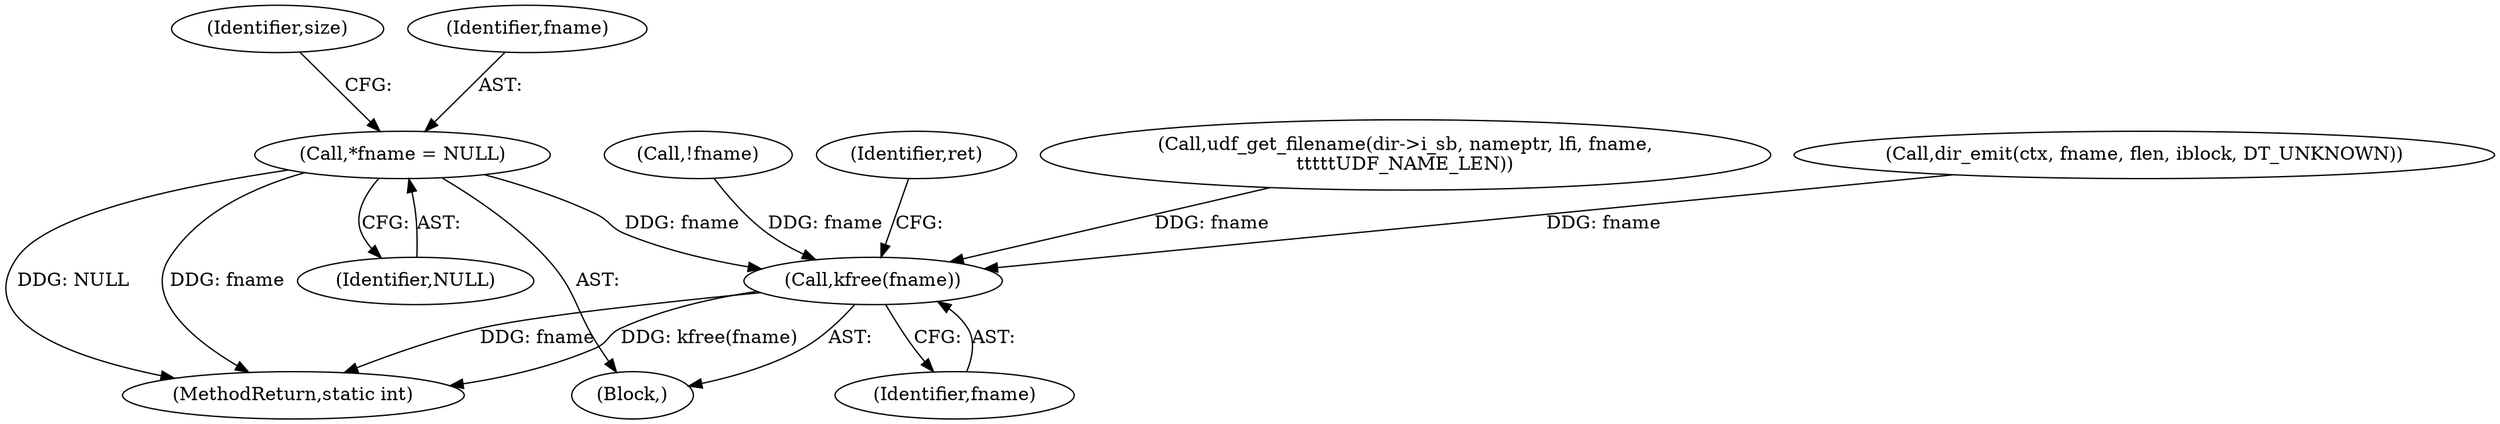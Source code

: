 digraph "0_linux_0e5cc9a40ada6046e6bc3bdfcd0c0d7e4b706b14@pointer" {
"1000127" [label="(Call,*fname = NULL)"];
"1000694" [label="(Call,kfree(fname))"];
"1000195" [label="(Call,!fname)"];
"1000697" [label="(Identifier,ret)"];
"1000694" [label="(Call,kfree(fname))"];
"1000135" [label="(Identifier,size)"];
"1000128" [label="(Identifier,fname)"];
"1000695" [label="(Identifier,fname)"];
"1000105" [label="(Block,)"];
"1000626" [label="(Call,udf_get_filename(dir->i_sb, nameptr, lfi, fname,\n\t\t\t\t\tUDF_NAME_LEN))"];
"1000129" [label="(Identifier,NULL)"];
"1000657" [label="(Call,dir_emit(ctx, fname, flen, iblock, DT_UNKNOWN))"];
"1000127" [label="(Call,*fname = NULL)"];
"1000698" [label="(MethodReturn,static int)"];
"1000127" -> "1000105"  [label="AST: "];
"1000127" -> "1000129"  [label="CFG: "];
"1000128" -> "1000127"  [label="AST: "];
"1000129" -> "1000127"  [label="AST: "];
"1000135" -> "1000127"  [label="CFG: "];
"1000127" -> "1000698"  [label="DDG: NULL"];
"1000127" -> "1000698"  [label="DDG: fname"];
"1000127" -> "1000694"  [label="DDG: fname"];
"1000694" -> "1000105"  [label="AST: "];
"1000694" -> "1000695"  [label="CFG: "];
"1000695" -> "1000694"  [label="AST: "];
"1000697" -> "1000694"  [label="CFG: "];
"1000694" -> "1000698"  [label="DDG: fname"];
"1000694" -> "1000698"  [label="DDG: kfree(fname)"];
"1000626" -> "1000694"  [label="DDG: fname"];
"1000657" -> "1000694"  [label="DDG: fname"];
"1000195" -> "1000694"  [label="DDG: fname"];
}
